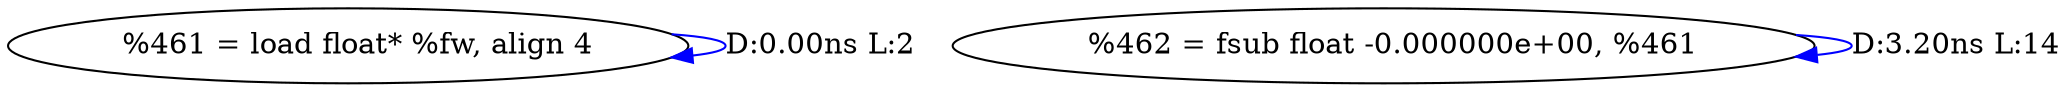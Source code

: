 digraph {
Node0x2d34ac0[label="  %461 = load float* %fw, align 4"];
Node0x2d34ac0 -> Node0x2d34ac0[label="D:0.00ns L:2",color=blue];
Node0x2d34ba0[label="  %462 = fsub float -0.000000e+00, %461"];
Node0x2d34ba0 -> Node0x2d34ba0[label="D:3.20ns L:14",color=blue];
}
